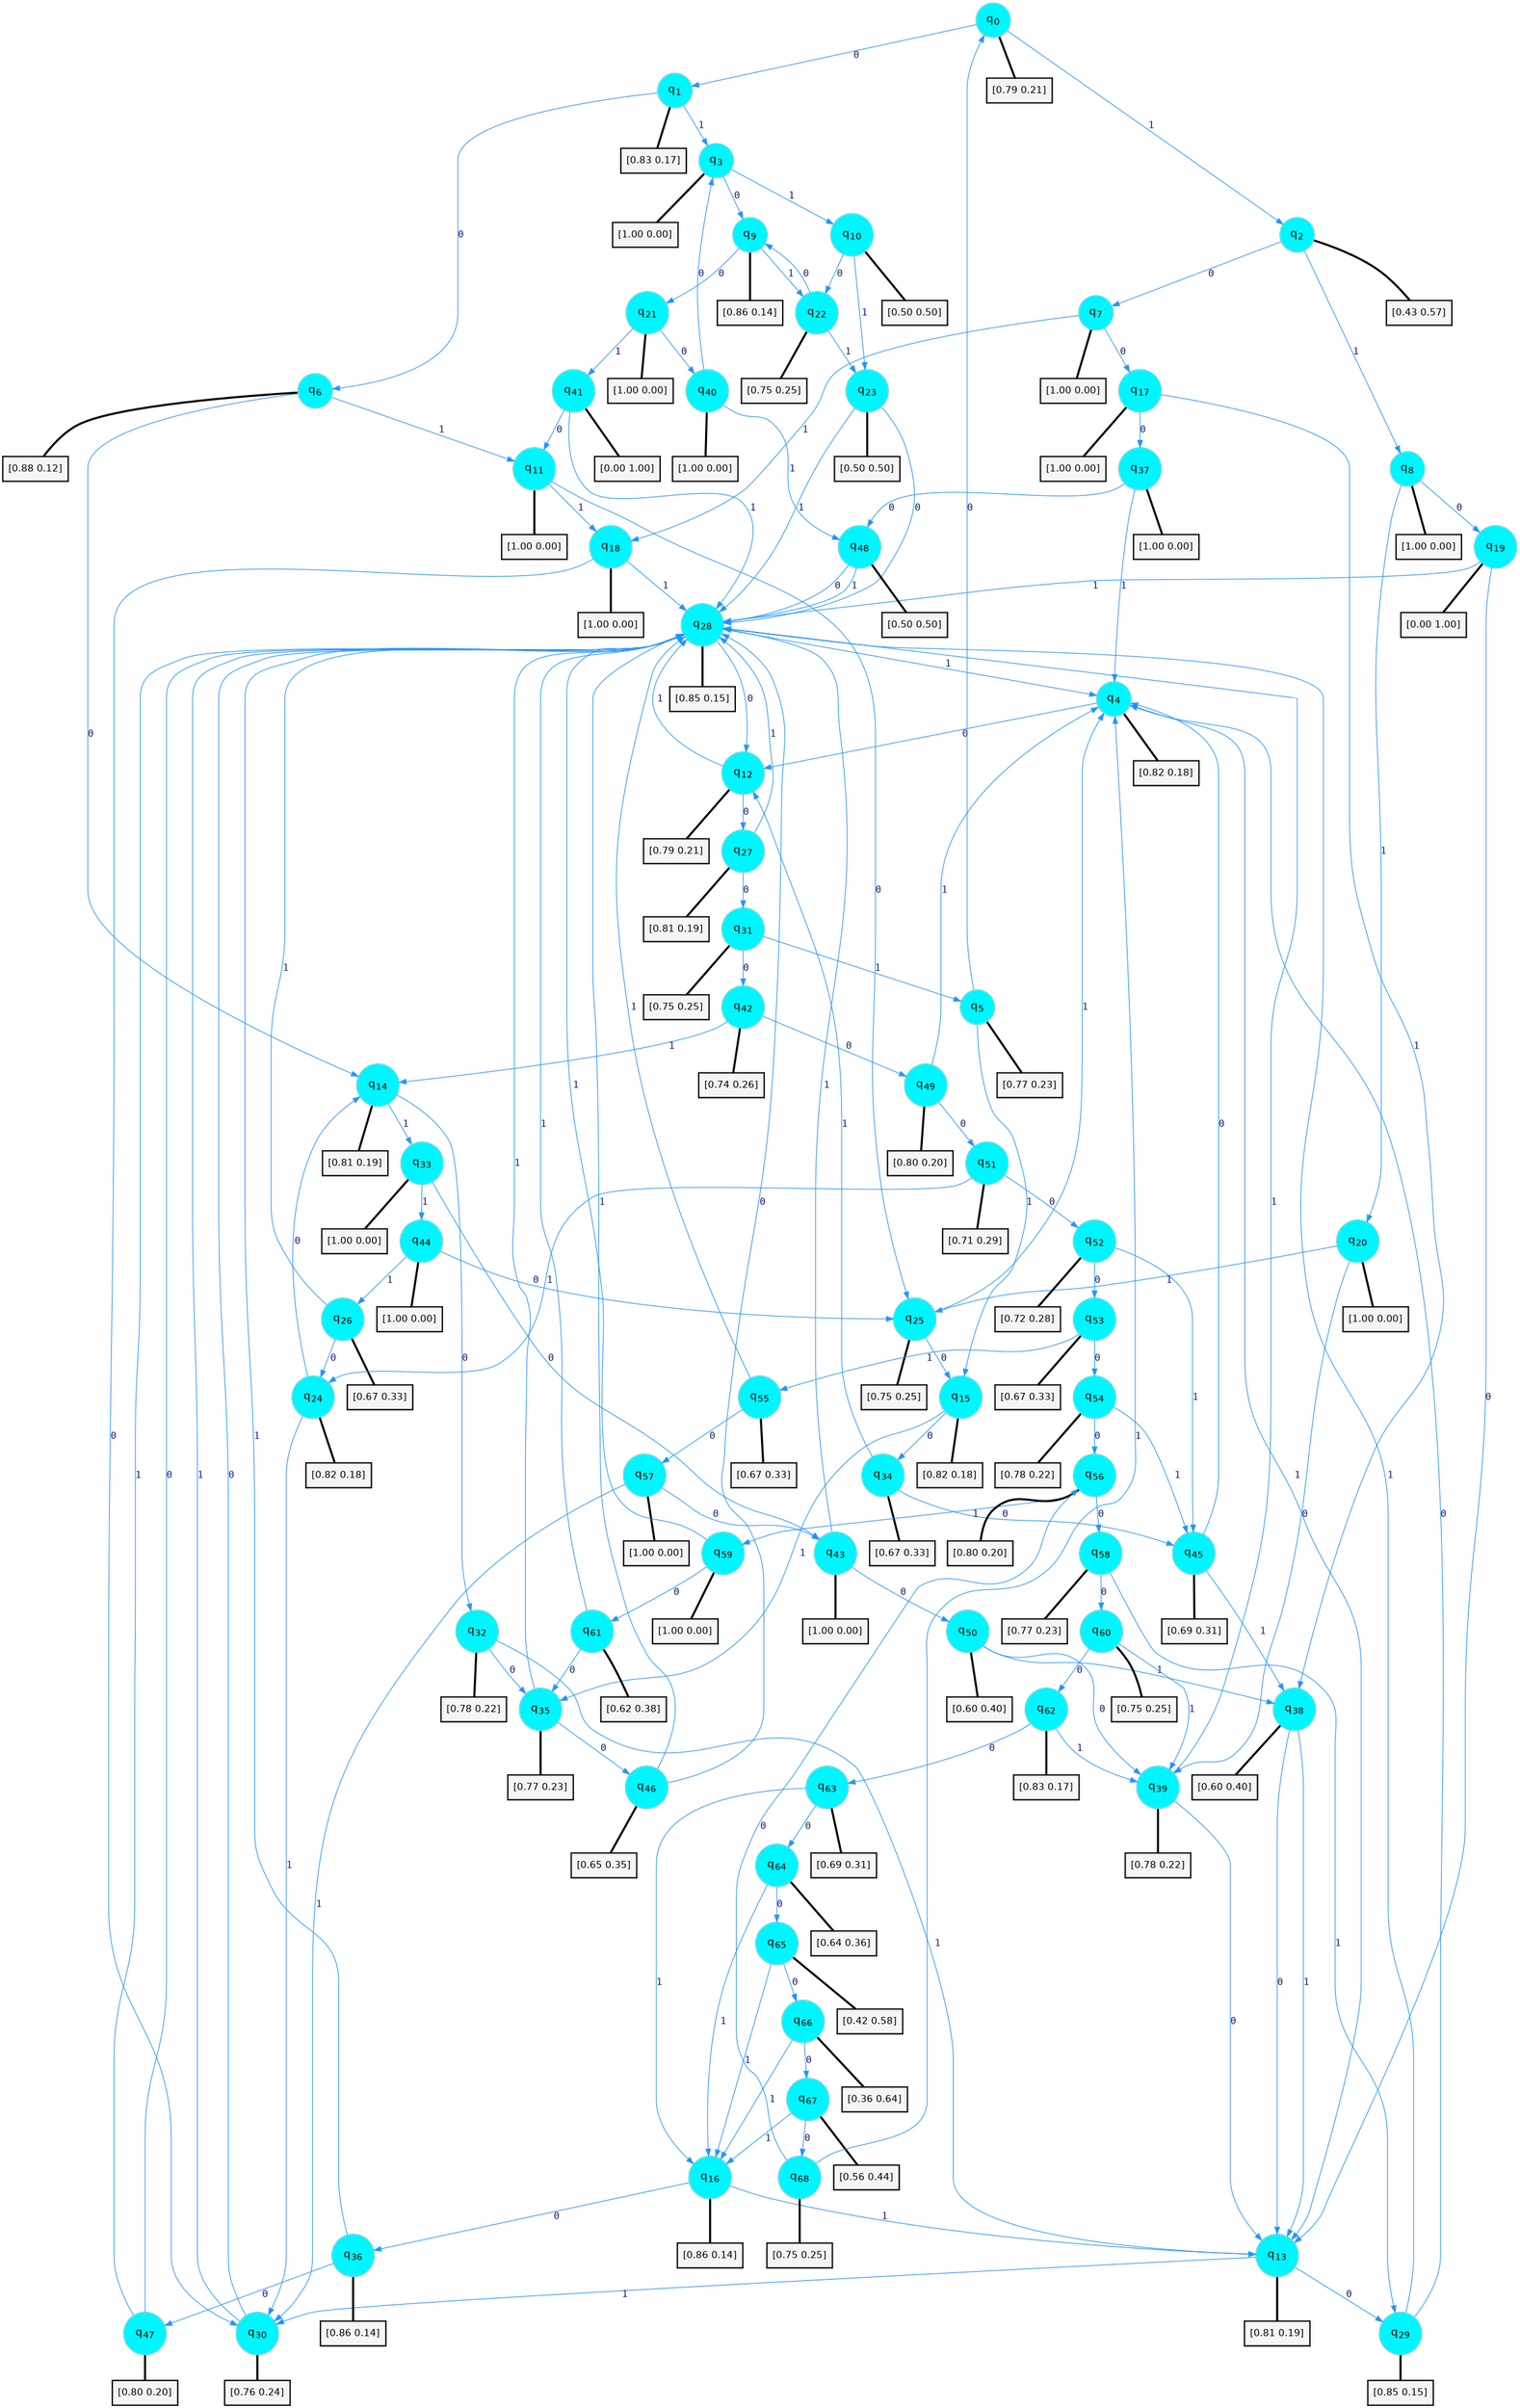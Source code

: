 digraph G {
graph [
bgcolor=transparent, dpi=300, rankdir=TD, size="40,25"];
node [
color=gray, fillcolor=turquoise1, fontcolor=black, fontname=Helvetica, fontsize=16, fontweight=bold, shape=circle, style=filled];
edge [
arrowsize=1, color=dodgerblue1, fontcolor=midnightblue, fontname=courier, fontweight=bold, penwidth=1, style=solid, weight=20];
0[label=<q<SUB>0</SUB>>];
1[label=<q<SUB>1</SUB>>];
2[label=<q<SUB>2</SUB>>];
3[label=<q<SUB>3</SUB>>];
4[label=<q<SUB>4</SUB>>];
5[label=<q<SUB>5</SUB>>];
6[label=<q<SUB>6</SUB>>];
7[label=<q<SUB>7</SUB>>];
8[label=<q<SUB>8</SUB>>];
9[label=<q<SUB>9</SUB>>];
10[label=<q<SUB>10</SUB>>];
11[label=<q<SUB>11</SUB>>];
12[label=<q<SUB>12</SUB>>];
13[label=<q<SUB>13</SUB>>];
14[label=<q<SUB>14</SUB>>];
15[label=<q<SUB>15</SUB>>];
16[label=<q<SUB>16</SUB>>];
17[label=<q<SUB>17</SUB>>];
18[label=<q<SUB>18</SUB>>];
19[label=<q<SUB>19</SUB>>];
20[label=<q<SUB>20</SUB>>];
21[label=<q<SUB>21</SUB>>];
22[label=<q<SUB>22</SUB>>];
23[label=<q<SUB>23</SUB>>];
24[label=<q<SUB>24</SUB>>];
25[label=<q<SUB>25</SUB>>];
26[label=<q<SUB>26</SUB>>];
27[label=<q<SUB>27</SUB>>];
28[label=<q<SUB>28</SUB>>];
29[label=<q<SUB>29</SUB>>];
30[label=<q<SUB>30</SUB>>];
31[label=<q<SUB>31</SUB>>];
32[label=<q<SUB>32</SUB>>];
33[label=<q<SUB>33</SUB>>];
34[label=<q<SUB>34</SUB>>];
35[label=<q<SUB>35</SUB>>];
36[label=<q<SUB>36</SUB>>];
37[label=<q<SUB>37</SUB>>];
38[label=<q<SUB>38</SUB>>];
39[label=<q<SUB>39</SUB>>];
40[label=<q<SUB>40</SUB>>];
41[label=<q<SUB>41</SUB>>];
42[label=<q<SUB>42</SUB>>];
43[label=<q<SUB>43</SUB>>];
44[label=<q<SUB>44</SUB>>];
45[label=<q<SUB>45</SUB>>];
46[label=<q<SUB>46</SUB>>];
47[label=<q<SUB>47</SUB>>];
48[label=<q<SUB>48</SUB>>];
49[label=<q<SUB>49</SUB>>];
50[label=<q<SUB>50</SUB>>];
51[label=<q<SUB>51</SUB>>];
52[label=<q<SUB>52</SUB>>];
53[label=<q<SUB>53</SUB>>];
54[label=<q<SUB>54</SUB>>];
55[label=<q<SUB>55</SUB>>];
56[label=<q<SUB>56</SUB>>];
57[label=<q<SUB>57</SUB>>];
58[label=<q<SUB>58</SUB>>];
59[label=<q<SUB>59</SUB>>];
60[label=<q<SUB>60</SUB>>];
61[label=<q<SUB>61</SUB>>];
62[label=<q<SUB>62</SUB>>];
63[label=<q<SUB>63</SUB>>];
64[label=<q<SUB>64</SUB>>];
65[label=<q<SUB>65</SUB>>];
66[label=<q<SUB>66</SUB>>];
67[label=<q<SUB>67</SUB>>];
68[label=<q<SUB>68</SUB>>];
69[label="[0.79 0.21]", shape=box,fontcolor=black, fontname=Helvetica, fontsize=14, penwidth=2, fillcolor=whitesmoke,color=black];
70[label="[0.83 0.17]", shape=box,fontcolor=black, fontname=Helvetica, fontsize=14, penwidth=2, fillcolor=whitesmoke,color=black];
71[label="[0.43 0.57]", shape=box,fontcolor=black, fontname=Helvetica, fontsize=14, penwidth=2, fillcolor=whitesmoke,color=black];
72[label="[1.00 0.00]", shape=box,fontcolor=black, fontname=Helvetica, fontsize=14, penwidth=2, fillcolor=whitesmoke,color=black];
73[label="[0.82 0.18]", shape=box,fontcolor=black, fontname=Helvetica, fontsize=14, penwidth=2, fillcolor=whitesmoke,color=black];
74[label="[0.77 0.23]", shape=box,fontcolor=black, fontname=Helvetica, fontsize=14, penwidth=2, fillcolor=whitesmoke,color=black];
75[label="[0.88 0.12]", shape=box,fontcolor=black, fontname=Helvetica, fontsize=14, penwidth=2, fillcolor=whitesmoke,color=black];
76[label="[1.00 0.00]", shape=box,fontcolor=black, fontname=Helvetica, fontsize=14, penwidth=2, fillcolor=whitesmoke,color=black];
77[label="[1.00 0.00]", shape=box,fontcolor=black, fontname=Helvetica, fontsize=14, penwidth=2, fillcolor=whitesmoke,color=black];
78[label="[0.86 0.14]", shape=box,fontcolor=black, fontname=Helvetica, fontsize=14, penwidth=2, fillcolor=whitesmoke,color=black];
79[label="[0.50 0.50]", shape=box,fontcolor=black, fontname=Helvetica, fontsize=14, penwidth=2, fillcolor=whitesmoke,color=black];
80[label="[1.00 0.00]", shape=box,fontcolor=black, fontname=Helvetica, fontsize=14, penwidth=2, fillcolor=whitesmoke,color=black];
81[label="[0.79 0.21]", shape=box,fontcolor=black, fontname=Helvetica, fontsize=14, penwidth=2, fillcolor=whitesmoke,color=black];
82[label="[0.81 0.19]", shape=box,fontcolor=black, fontname=Helvetica, fontsize=14, penwidth=2, fillcolor=whitesmoke,color=black];
83[label="[0.81 0.19]", shape=box,fontcolor=black, fontname=Helvetica, fontsize=14, penwidth=2, fillcolor=whitesmoke,color=black];
84[label="[0.82 0.18]", shape=box,fontcolor=black, fontname=Helvetica, fontsize=14, penwidth=2, fillcolor=whitesmoke,color=black];
85[label="[0.86 0.14]", shape=box,fontcolor=black, fontname=Helvetica, fontsize=14, penwidth=2, fillcolor=whitesmoke,color=black];
86[label="[1.00 0.00]", shape=box,fontcolor=black, fontname=Helvetica, fontsize=14, penwidth=2, fillcolor=whitesmoke,color=black];
87[label="[1.00 0.00]", shape=box,fontcolor=black, fontname=Helvetica, fontsize=14, penwidth=2, fillcolor=whitesmoke,color=black];
88[label="[0.00 1.00]", shape=box,fontcolor=black, fontname=Helvetica, fontsize=14, penwidth=2, fillcolor=whitesmoke,color=black];
89[label="[1.00 0.00]", shape=box,fontcolor=black, fontname=Helvetica, fontsize=14, penwidth=2, fillcolor=whitesmoke,color=black];
90[label="[1.00 0.00]", shape=box,fontcolor=black, fontname=Helvetica, fontsize=14, penwidth=2, fillcolor=whitesmoke,color=black];
91[label="[0.75 0.25]", shape=box,fontcolor=black, fontname=Helvetica, fontsize=14, penwidth=2, fillcolor=whitesmoke,color=black];
92[label="[0.50 0.50]", shape=box,fontcolor=black, fontname=Helvetica, fontsize=14, penwidth=2, fillcolor=whitesmoke,color=black];
93[label="[0.82 0.18]", shape=box,fontcolor=black, fontname=Helvetica, fontsize=14, penwidth=2, fillcolor=whitesmoke,color=black];
94[label="[0.75 0.25]", shape=box,fontcolor=black, fontname=Helvetica, fontsize=14, penwidth=2, fillcolor=whitesmoke,color=black];
95[label="[0.67 0.33]", shape=box,fontcolor=black, fontname=Helvetica, fontsize=14, penwidth=2, fillcolor=whitesmoke,color=black];
96[label="[0.81 0.19]", shape=box,fontcolor=black, fontname=Helvetica, fontsize=14, penwidth=2, fillcolor=whitesmoke,color=black];
97[label="[0.85 0.15]", shape=box,fontcolor=black, fontname=Helvetica, fontsize=14, penwidth=2, fillcolor=whitesmoke,color=black];
98[label="[0.85 0.15]", shape=box,fontcolor=black, fontname=Helvetica, fontsize=14, penwidth=2, fillcolor=whitesmoke,color=black];
99[label="[0.76 0.24]", shape=box,fontcolor=black, fontname=Helvetica, fontsize=14, penwidth=2, fillcolor=whitesmoke,color=black];
100[label="[0.75 0.25]", shape=box,fontcolor=black, fontname=Helvetica, fontsize=14, penwidth=2, fillcolor=whitesmoke,color=black];
101[label="[0.78 0.22]", shape=box,fontcolor=black, fontname=Helvetica, fontsize=14, penwidth=2, fillcolor=whitesmoke,color=black];
102[label="[1.00 0.00]", shape=box,fontcolor=black, fontname=Helvetica, fontsize=14, penwidth=2, fillcolor=whitesmoke,color=black];
103[label="[0.67 0.33]", shape=box,fontcolor=black, fontname=Helvetica, fontsize=14, penwidth=2, fillcolor=whitesmoke,color=black];
104[label="[0.77 0.23]", shape=box,fontcolor=black, fontname=Helvetica, fontsize=14, penwidth=2, fillcolor=whitesmoke,color=black];
105[label="[0.86 0.14]", shape=box,fontcolor=black, fontname=Helvetica, fontsize=14, penwidth=2, fillcolor=whitesmoke,color=black];
106[label="[1.00 0.00]", shape=box,fontcolor=black, fontname=Helvetica, fontsize=14, penwidth=2, fillcolor=whitesmoke,color=black];
107[label="[0.60 0.40]", shape=box,fontcolor=black, fontname=Helvetica, fontsize=14, penwidth=2, fillcolor=whitesmoke,color=black];
108[label="[0.78 0.22]", shape=box,fontcolor=black, fontname=Helvetica, fontsize=14, penwidth=2, fillcolor=whitesmoke,color=black];
109[label="[1.00 0.00]", shape=box,fontcolor=black, fontname=Helvetica, fontsize=14, penwidth=2, fillcolor=whitesmoke,color=black];
110[label="[0.00 1.00]", shape=box,fontcolor=black, fontname=Helvetica, fontsize=14, penwidth=2, fillcolor=whitesmoke,color=black];
111[label="[0.74 0.26]", shape=box,fontcolor=black, fontname=Helvetica, fontsize=14, penwidth=2, fillcolor=whitesmoke,color=black];
112[label="[1.00 0.00]", shape=box,fontcolor=black, fontname=Helvetica, fontsize=14, penwidth=2, fillcolor=whitesmoke,color=black];
113[label="[1.00 0.00]", shape=box,fontcolor=black, fontname=Helvetica, fontsize=14, penwidth=2, fillcolor=whitesmoke,color=black];
114[label="[0.69 0.31]", shape=box,fontcolor=black, fontname=Helvetica, fontsize=14, penwidth=2, fillcolor=whitesmoke,color=black];
115[label="[0.65 0.35]", shape=box,fontcolor=black, fontname=Helvetica, fontsize=14, penwidth=2, fillcolor=whitesmoke,color=black];
116[label="[0.80 0.20]", shape=box,fontcolor=black, fontname=Helvetica, fontsize=14, penwidth=2, fillcolor=whitesmoke,color=black];
117[label="[0.50 0.50]", shape=box,fontcolor=black, fontname=Helvetica, fontsize=14, penwidth=2, fillcolor=whitesmoke,color=black];
118[label="[0.80 0.20]", shape=box,fontcolor=black, fontname=Helvetica, fontsize=14, penwidth=2, fillcolor=whitesmoke,color=black];
119[label="[0.60 0.40]", shape=box,fontcolor=black, fontname=Helvetica, fontsize=14, penwidth=2, fillcolor=whitesmoke,color=black];
120[label="[0.71 0.29]", shape=box,fontcolor=black, fontname=Helvetica, fontsize=14, penwidth=2, fillcolor=whitesmoke,color=black];
121[label="[0.72 0.28]", shape=box,fontcolor=black, fontname=Helvetica, fontsize=14, penwidth=2, fillcolor=whitesmoke,color=black];
122[label="[0.67 0.33]", shape=box,fontcolor=black, fontname=Helvetica, fontsize=14, penwidth=2, fillcolor=whitesmoke,color=black];
123[label="[0.78 0.22]", shape=box,fontcolor=black, fontname=Helvetica, fontsize=14, penwidth=2, fillcolor=whitesmoke,color=black];
124[label="[0.67 0.33]", shape=box,fontcolor=black, fontname=Helvetica, fontsize=14, penwidth=2, fillcolor=whitesmoke,color=black];
125[label="[0.80 0.20]", shape=box,fontcolor=black, fontname=Helvetica, fontsize=14, penwidth=2, fillcolor=whitesmoke,color=black];
126[label="[1.00 0.00]", shape=box,fontcolor=black, fontname=Helvetica, fontsize=14, penwidth=2, fillcolor=whitesmoke,color=black];
127[label="[0.77 0.23]", shape=box,fontcolor=black, fontname=Helvetica, fontsize=14, penwidth=2, fillcolor=whitesmoke,color=black];
128[label="[1.00 0.00]", shape=box,fontcolor=black, fontname=Helvetica, fontsize=14, penwidth=2, fillcolor=whitesmoke,color=black];
129[label="[0.75 0.25]", shape=box,fontcolor=black, fontname=Helvetica, fontsize=14, penwidth=2, fillcolor=whitesmoke,color=black];
130[label="[0.62 0.38]", shape=box,fontcolor=black, fontname=Helvetica, fontsize=14, penwidth=2, fillcolor=whitesmoke,color=black];
131[label="[0.83 0.17]", shape=box,fontcolor=black, fontname=Helvetica, fontsize=14, penwidth=2, fillcolor=whitesmoke,color=black];
132[label="[0.69 0.31]", shape=box,fontcolor=black, fontname=Helvetica, fontsize=14, penwidth=2, fillcolor=whitesmoke,color=black];
133[label="[0.64 0.36]", shape=box,fontcolor=black, fontname=Helvetica, fontsize=14, penwidth=2, fillcolor=whitesmoke,color=black];
134[label="[0.42 0.58]", shape=box,fontcolor=black, fontname=Helvetica, fontsize=14, penwidth=2, fillcolor=whitesmoke,color=black];
135[label="[0.36 0.64]", shape=box,fontcolor=black, fontname=Helvetica, fontsize=14, penwidth=2, fillcolor=whitesmoke,color=black];
136[label="[0.56 0.44]", shape=box,fontcolor=black, fontname=Helvetica, fontsize=14, penwidth=2, fillcolor=whitesmoke,color=black];
137[label="[0.75 0.25]", shape=box,fontcolor=black, fontname=Helvetica, fontsize=14, penwidth=2, fillcolor=whitesmoke,color=black];
0->1 [label=0];
0->2 [label=1];
0->69 [arrowhead=none, penwidth=3,color=black];
1->6 [label=0];
1->3 [label=1];
1->70 [arrowhead=none, penwidth=3,color=black];
2->7 [label=0];
2->8 [label=1];
2->71 [arrowhead=none, penwidth=3,color=black];
3->9 [label=0];
3->10 [label=1];
3->72 [arrowhead=none, penwidth=3,color=black];
4->12 [label=0];
4->13 [label=1];
4->73 [arrowhead=none, penwidth=3,color=black];
5->0 [label=0];
5->15 [label=1];
5->74 [arrowhead=none, penwidth=3,color=black];
6->14 [label=0];
6->11 [label=1];
6->75 [arrowhead=none, penwidth=3,color=black];
7->17 [label=0];
7->18 [label=1];
7->76 [arrowhead=none, penwidth=3,color=black];
8->19 [label=0];
8->20 [label=1];
8->77 [arrowhead=none, penwidth=3,color=black];
9->21 [label=0];
9->22 [label=1];
9->78 [arrowhead=none, penwidth=3,color=black];
10->22 [label=0];
10->23 [label=1];
10->79 [arrowhead=none, penwidth=3,color=black];
11->25 [label=0];
11->18 [label=1];
11->80 [arrowhead=none, penwidth=3,color=black];
12->27 [label=0];
12->28 [label=1];
12->81 [arrowhead=none, penwidth=3,color=black];
13->29 [label=0];
13->30 [label=1];
13->82 [arrowhead=none, penwidth=3,color=black];
14->32 [label=0];
14->33 [label=1];
14->83 [arrowhead=none, penwidth=3,color=black];
15->34 [label=0];
15->35 [label=1];
15->84 [arrowhead=none, penwidth=3,color=black];
16->36 [label=0];
16->13 [label=1];
16->85 [arrowhead=none, penwidth=3,color=black];
17->37 [label=0];
17->38 [label=1];
17->86 [arrowhead=none, penwidth=3,color=black];
18->30 [label=0];
18->28 [label=1];
18->87 [arrowhead=none, penwidth=3,color=black];
19->13 [label=0];
19->28 [label=1];
19->88 [arrowhead=none, penwidth=3,color=black];
20->39 [label=0];
20->25 [label=1];
20->89 [arrowhead=none, penwidth=3,color=black];
21->40 [label=0];
21->41 [label=1];
21->90 [arrowhead=none, penwidth=3,color=black];
22->9 [label=0];
22->23 [label=1];
22->91 [arrowhead=none, penwidth=3,color=black];
23->28 [label=0];
23->28 [label=1];
23->92 [arrowhead=none, penwidth=3,color=black];
24->14 [label=0];
24->30 [label=1];
24->93 [arrowhead=none, penwidth=3,color=black];
25->15 [label=0];
25->4 [label=1];
25->94 [arrowhead=none, penwidth=3,color=black];
26->24 [label=0];
26->28 [label=1];
26->95 [arrowhead=none, penwidth=3,color=black];
27->31 [label=0];
27->28 [label=1];
27->96 [arrowhead=none, penwidth=3,color=black];
28->12 [label=0];
28->4 [label=1];
28->97 [arrowhead=none, penwidth=3,color=black];
29->4 [label=0];
29->28 [label=1];
29->98 [arrowhead=none, penwidth=3,color=black];
30->28 [label=0];
30->28 [label=1];
30->99 [arrowhead=none, penwidth=3,color=black];
31->42 [label=0];
31->5 [label=1];
31->100 [arrowhead=none, penwidth=3,color=black];
32->35 [label=0];
32->13 [label=1];
32->101 [arrowhead=none, penwidth=3,color=black];
33->43 [label=0];
33->44 [label=1];
33->102 [arrowhead=none, penwidth=3,color=black];
34->45 [label=0];
34->12 [label=1];
34->103 [arrowhead=none, penwidth=3,color=black];
35->46 [label=0];
35->28 [label=1];
35->104 [arrowhead=none, penwidth=3,color=black];
36->47 [label=0];
36->28 [label=1];
36->105 [arrowhead=none, penwidth=3,color=black];
37->48 [label=0];
37->4 [label=1];
37->106 [arrowhead=none, penwidth=3,color=black];
38->13 [label=0];
38->13 [label=1];
38->107 [arrowhead=none, penwidth=3,color=black];
39->13 [label=0];
39->28 [label=1];
39->108 [arrowhead=none, penwidth=3,color=black];
40->3 [label=0];
40->48 [label=1];
40->109 [arrowhead=none, penwidth=3,color=black];
41->11 [label=0];
41->28 [label=1];
41->110 [arrowhead=none, penwidth=3,color=black];
42->49 [label=0];
42->14 [label=1];
42->111 [arrowhead=none, penwidth=3,color=black];
43->50 [label=0];
43->28 [label=1];
43->112 [arrowhead=none, penwidth=3,color=black];
44->25 [label=0];
44->26 [label=1];
44->113 [arrowhead=none, penwidth=3,color=black];
45->4 [label=0];
45->38 [label=1];
45->114 [arrowhead=none, penwidth=3,color=black];
46->28 [label=0];
46->28 [label=1];
46->115 [arrowhead=none, penwidth=3,color=black];
47->28 [label=0];
47->28 [label=1];
47->116 [arrowhead=none, penwidth=3,color=black];
48->28 [label=0];
48->28 [label=1];
48->117 [arrowhead=none, penwidth=3,color=black];
49->51 [label=0];
49->4 [label=1];
49->118 [arrowhead=none, penwidth=3,color=black];
50->39 [label=0];
50->38 [label=1];
50->119 [arrowhead=none, penwidth=3,color=black];
51->52 [label=0];
51->24 [label=1];
51->120 [arrowhead=none, penwidth=3,color=black];
52->53 [label=0];
52->45 [label=1];
52->121 [arrowhead=none, penwidth=3,color=black];
53->54 [label=0];
53->55 [label=1];
53->122 [arrowhead=none, penwidth=3,color=black];
54->56 [label=0];
54->45 [label=1];
54->123 [arrowhead=none, penwidth=3,color=black];
55->57 [label=0];
55->28 [label=1];
55->124 [arrowhead=none, penwidth=3,color=black];
56->58 [label=0];
56->59 [label=1];
56->125 [arrowhead=none, penwidth=3,color=black];
57->43 [label=0];
57->30 [label=1];
57->126 [arrowhead=none, penwidth=3,color=black];
58->60 [label=0];
58->29 [label=1];
58->127 [arrowhead=none, penwidth=3,color=black];
59->61 [label=0];
59->28 [label=1];
59->128 [arrowhead=none, penwidth=3,color=black];
60->62 [label=0];
60->39 [label=1];
60->129 [arrowhead=none, penwidth=3,color=black];
61->35 [label=0];
61->28 [label=1];
61->130 [arrowhead=none, penwidth=3,color=black];
62->63 [label=0];
62->39 [label=1];
62->131 [arrowhead=none, penwidth=3,color=black];
63->64 [label=0];
63->16 [label=1];
63->132 [arrowhead=none, penwidth=3,color=black];
64->65 [label=0];
64->16 [label=1];
64->133 [arrowhead=none, penwidth=3,color=black];
65->66 [label=0];
65->16 [label=1];
65->134 [arrowhead=none, penwidth=3,color=black];
66->67 [label=0];
66->16 [label=1];
66->135 [arrowhead=none, penwidth=3,color=black];
67->68 [label=0];
67->16 [label=1];
67->136 [arrowhead=none, penwidth=3,color=black];
68->56 [label=0];
68->4 [label=1];
68->137 [arrowhead=none, penwidth=3,color=black];
}
